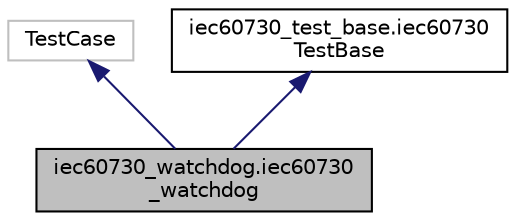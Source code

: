 digraph "iec60730_watchdog.iec60730_watchdog"
{
 // LATEX_PDF_SIZE
  edge [fontname="Helvetica",fontsize="10",labelfontname="Helvetica",labelfontsize="10"];
  node [fontname="Helvetica",fontsize="10",shape=record];
  Node1 [label="iec60730_watchdog.iec60730\l_watchdog",height=0.2,width=0.4,color="black", fillcolor="grey75", style="filled", fontcolor="black",tooltip="IEC60730 Watchdog Verification Tests."];
  Node2 -> Node1 [dir="back",color="midnightblue",fontsize="10",style="solid",fontname="Helvetica"];
  Node2 [label="TestCase",height=0.2,width=0.4,color="grey75", fillcolor="white", style="filled",tooltip=" "];
  Node3 -> Node1 [dir="back",color="midnightblue",fontsize="10",style="solid",fontname="Helvetica"];
  Node3 [label="iec60730_test_base.iec60730\lTestBase",height=0.2,width=0.4,color="black", fillcolor="white", style="filled",URL="$classiec60730__test__base_1_1iec60730TestBase.html",tooltip=" "];
}
